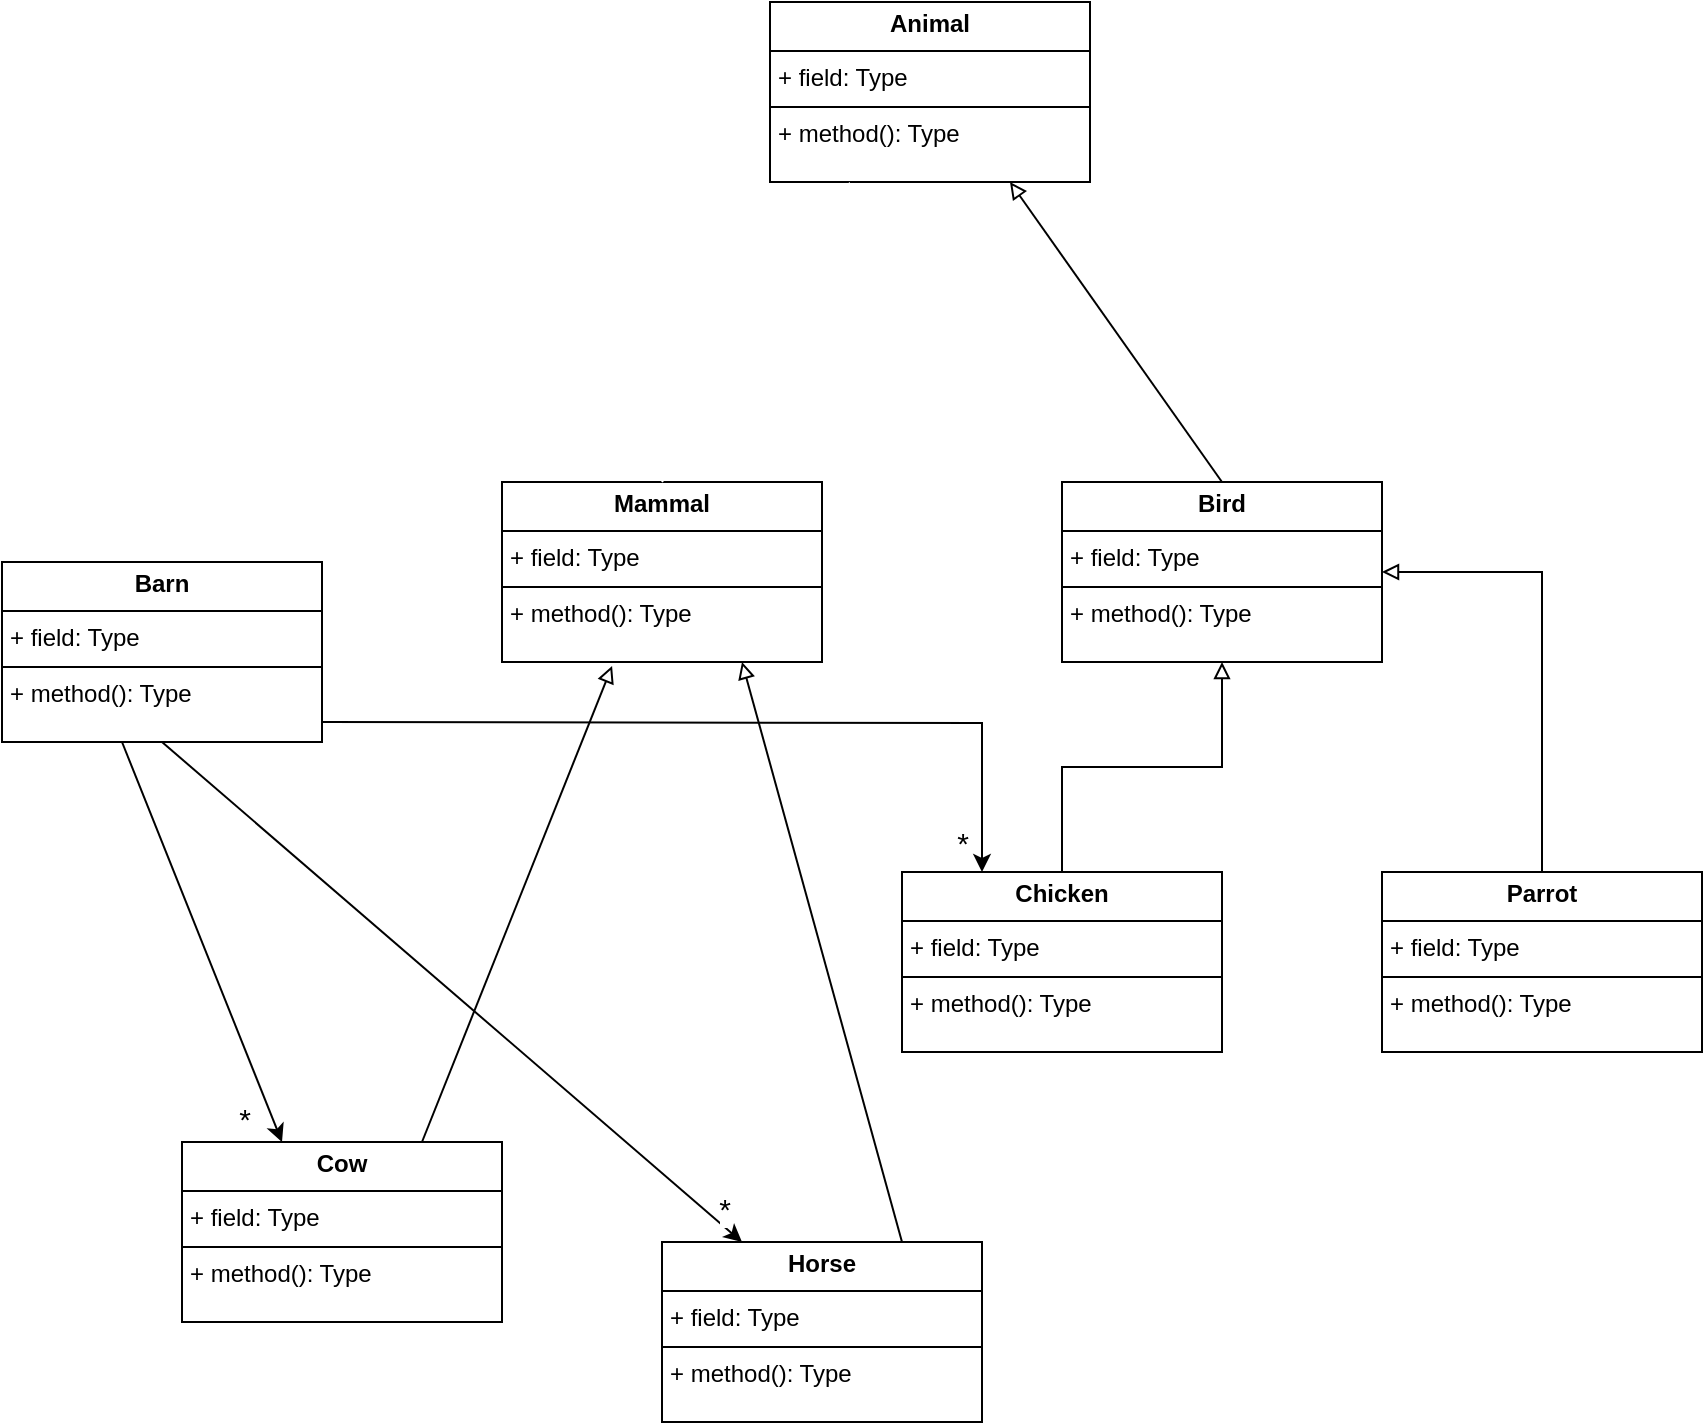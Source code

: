 <mxfile version="24.4.0" type="device">
  <diagram id="C5RBs43oDa-KdzZeNtuy" name="Page-1">
    <mxGraphModel dx="2261" dy="854" grid="1" gridSize="10" guides="1" tooltips="1" connect="1" arrows="1" fold="1" page="1" pageScale="1" pageWidth="827" pageHeight="1169" background="none" math="0" shadow="0">
      <root>
        <mxCell id="WIyWlLk6GJQsqaUBKTNV-0" />
        <mxCell id="WIyWlLk6GJQsqaUBKTNV-1" parent="WIyWlLk6GJQsqaUBKTNV-0" />
        <mxCell id="-tVSRXoZeHNq93JoEa12-0" value="&lt;p style=&quot;margin:0px;margin-top:4px;text-align:center;&quot;&gt;&lt;b&gt;Animal&lt;/b&gt;&lt;/p&gt;&lt;hr size=&quot;1&quot; style=&quot;border-style:solid;&quot;&gt;&lt;p style=&quot;margin:0px;margin-left:4px;&quot;&gt;+ field: Type&lt;/p&gt;&lt;hr size=&quot;1&quot; style=&quot;border-style:solid;&quot;&gt;&lt;p style=&quot;margin:0px;margin-left:4px;&quot;&gt;+ method(): Type&lt;/p&gt;" style="verticalAlign=top;align=left;overflow=fill;html=1;whiteSpace=wrap;" vertex="1" parent="WIyWlLk6GJQsqaUBKTNV-1">
          <mxGeometry x="334" y="80" width="160" height="90" as="geometry" />
        </mxCell>
        <mxCell id="-tVSRXoZeHNq93JoEa12-1" value="&lt;p style=&quot;margin:0px;margin-top:4px;text-align:center;&quot;&gt;&lt;b&gt;Mammal&lt;/b&gt;&lt;/p&gt;&lt;hr size=&quot;1&quot; style=&quot;border-style:solid;&quot;&gt;&lt;p style=&quot;margin:0px;margin-left:4px;&quot;&gt;+ field: Type&lt;/p&gt;&lt;hr size=&quot;1&quot; style=&quot;border-style:solid;&quot;&gt;&lt;p style=&quot;margin:0px;margin-left:4px;&quot;&gt;+ method(): Type&lt;/p&gt;" style="verticalAlign=top;align=left;overflow=fill;html=1;whiteSpace=wrap;" vertex="1" parent="WIyWlLk6GJQsqaUBKTNV-1">
          <mxGeometry x="200" y="320" width="160" height="90" as="geometry" />
        </mxCell>
        <mxCell id="-tVSRXoZeHNq93JoEa12-2" value="" style="endArrow=block;html=1;rounded=0;exitX=0.5;exitY=0;exitDx=0;exitDy=0;entryX=0.25;entryY=1;entryDx=0;entryDy=0;startArrow=none;startFill=0;endFill=0;strokeWidth=1;strokeColor=#FFFFFF;" edge="1" parent="WIyWlLk6GJQsqaUBKTNV-1" source="-tVSRXoZeHNq93JoEa12-1" target="-tVSRXoZeHNq93JoEa12-0">
          <mxGeometry width="50" height="50" relative="1" as="geometry">
            <mxPoint x="390" y="460" as="sourcePoint" />
            <mxPoint x="440" y="410" as="targetPoint" />
          </mxGeometry>
        </mxCell>
        <mxCell id="-tVSRXoZeHNq93JoEa12-3" value="&lt;p style=&quot;margin:0px;margin-top:4px;text-align:center;&quot;&gt;&lt;b&gt;Bird&lt;/b&gt;&lt;/p&gt;&lt;hr size=&quot;1&quot; style=&quot;border-style:solid;&quot;&gt;&lt;p style=&quot;margin:0px;margin-left:4px;&quot;&gt;+ field: Type&lt;/p&gt;&lt;hr size=&quot;1&quot; style=&quot;border-style:solid;&quot;&gt;&lt;p style=&quot;margin:0px;margin-left:4px;&quot;&gt;+ method(): Type&lt;/p&gt;" style="verticalAlign=top;align=left;overflow=fill;html=1;whiteSpace=wrap;" vertex="1" parent="WIyWlLk6GJQsqaUBKTNV-1">
          <mxGeometry x="480" y="320" width="160" height="90" as="geometry" />
        </mxCell>
        <mxCell id="-tVSRXoZeHNq93JoEa12-4" value="" style="endArrow=block;html=1;rounded=0;exitX=0.5;exitY=0;exitDx=0;exitDy=0;entryX=0.75;entryY=1;entryDx=0;entryDy=0;startArrow=none;startFill=0;endFill=0;" edge="1" parent="WIyWlLk6GJQsqaUBKTNV-1" source="-tVSRXoZeHNq93JoEa12-3" target="-tVSRXoZeHNq93JoEa12-0">
          <mxGeometry width="50" height="50" relative="1" as="geometry">
            <mxPoint x="290" y="330" as="sourcePoint" />
            <mxPoint x="424" y="180" as="targetPoint" />
          </mxGeometry>
        </mxCell>
        <mxCell id="-tVSRXoZeHNq93JoEa12-8" value="&lt;p style=&quot;margin:0px;margin-top:4px;text-align:center;&quot;&gt;&lt;b&gt;Cow&lt;/b&gt;&lt;/p&gt;&lt;hr size=&quot;1&quot; style=&quot;border-style:solid;&quot;&gt;&lt;p style=&quot;margin:0px;margin-left:4px;&quot;&gt;+ field: Type&lt;/p&gt;&lt;hr size=&quot;1&quot; style=&quot;border-style:solid;&quot;&gt;&lt;p style=&quot;margin:0px;margin-left:4px;&quot;&gt;+ method(): Type&lt;/p&gt;" style="verticalAlign=top;align=left;overflow=fill;html=1;whiteSpace=wrap;" vertex="1" parent="WIyWlLk6GJQsqaUBKTNV-1">
          <mxGeometry x="40" y="650" width="160" height="90" as="geometry" />
        </mxCell>
        <mxCell id="-tVSRXoZeHNq93JoEa12-9" value="&lt;p style=&quot;margin:0px;margin-top:4px;text-align:center;&quot;&gt;&lt;b&gt;Horse&lt;/b&gt;&lt;/p&gt;&lt;hr size=&quot;1&quot; style=&quot;border-style:solid;&quot;&gt;&lt;p style=&quot;margin:0px;margin-left:4px;&quot;&gt;+ field: Type&lt;/p&gt;&lt;hr size=&quot;1&quot; style=&quot;border-style:solid;&quot;&gt;&lt;p style=&quot;margin:0px;margin-left:4px;&quot;&gt;+ method(): Type&lt;/p&gt;" style="verticalAlign=top;align=left;overflow=fill;html=1;whiteSpace=wrap;" vertex="1" parent="WIyWlLk6GJQsqaUBKTNV-1">
          <mxGeometry x="280" y="700" width="160" height="90" as="geometry" />
        </mxCell>
        <mxCell id="-tVSRXoZeHNq93JoEa12-16" value="" style="edgeStyle=orthogonalEdgeStyle;rounded=0;orthogonalLoop=1;jettySize=auto;html=1;entryX=0.25;entryY=0;entryDx=0;entryDy=0;" edge="1" parent="WIyWlLk6GJQsqaUBKTNV-1" target="-tVSRXoZeHNq93JoEa12-11">
          <mxGeometry relative="1" as="geometry">
            <mxPoint x="110" y="440" as="sourcePoint" />
            <mxPoint x="440" y="550" as="targetPoint" />
          </mxGeometry>
        </mxCell>
        <mxCell id="-tVSRXoZeHNq93JoEa12-20" value="*" style="edgeLabel;html=1;align=center;verticalAlign=middle;resizable=0;points=[];fontSize=15;" vertex="1" connectable="0" parent="-tVSRXoZeHNq93JoEa12-16">
          <mxGeometry x="0.842" y="-2" relative="1" as="geometry">
            <mxPoint x="-8" y="17" as="offset" />
          </mxGeometry>
        </mxCell>
        <mxCell id="-tVSRXoZeHNq93JoEa12-10" value="&lt;p style=&quot;margin:0px;margin-top:4px;text-align:center;&quot;&gt;&lt;b&gt;Barn&lt;/b&gt;&lt;/p&gt;&lt;hr size=&quot;1&quot; style=&quot;border-style:solid;&quot;&gt;&lt;p style=&quot;margin:0px;margin-left:4px;&quot;&gt;+ field: Type&lt;/p&gt;&lt;hr size=&quot;1&quot; style=&quot;border-style:solid;&quot;&gt;&lt;p style=&quot;margin:0px;margin-left:4px;&quot;&gt;+ method(): Type&lt;/p&gt;" style="verticalAlign=top;align=left;overflow=fill;html=1;whiteSpace=wrap;" vertex="1" parent="WIyWlLk6GJQsqaUBKTNV-1">
          <mxGeometry x="-50" y="360" width="160" height="90" as="geometry" />
        </mxCell>
        <mxCell id="-tVSRXoZeHNq93JoEa12-19" value="" style="edgeStyle=orthogonalEdgeStyle;rounded=0;orthogonalLoop=1;jettySize=auto;html=1;endArrow=block;endFill=0;" edge="1" parent="WIyWlLk6GJQsqaUBKTNV-1" source="-tVSRXoZeHNq93JoEa12-11" target="-tVSRXoZeHNq93JoEa12-3">
          <mxGeometry relative="1" as="geometry" />
        </mxCell>
        <mxCell id="-tVSRXoZeHNq93JoEa12-11" value="&lt;p style=&quot;margin:0px;margin-top:4px;text-align:center;&quot;&gt;&lt;b&gt;Chicken&lt;/b&gt;&lt;/p&gt;&lt;hr size=&quot;1&quot; style=&quot;border-style:solid;&quot;&gt;&lt;p style=&quot;margin:0px;margin-left:4px;&quot;&gt;+ field: Type&lt;/p&gt;&lt;hr size=&quot;1&quot; style=&quot;border-style:solid;&quot;&gt;&lt;p style=&quot;margin:0px;margin-left:4px;&quot;&gt;+ method(): Type&lt;/p&gt;" style="verticalAlign=top;align=left;overflow=fill;html=1;whiteSpace=wrap;" vertex="1" parent="WIyWlLk6GJQsqaUBKTNV-1">
          <mxGeometry x="400" y="515" width="160" height="90" as="geometry" />
        </mxCell>
        <mxCell id="-tVSRXoZeHNq93JoEa12-18" value="" style="edgeStyle=orthogonalEdgeStyle;rounded=0;orthogonalLoop=1;jettySize=auto;html=1;entryX=1;entryY=0.5;entryDx=0;entryDy=0;endArrow=block;endFill=0;" edge="1" parent="WIyWlLk6GJQsqaUBKTNV-1" source="-tVSRXoZeHNq93JoEa12-12" target="-tVSRXoZeHNq93JoEa12-3">
          <mxGeometry relative="1" as="geometry">
            <mxPoint x="720" y="420" as="targetPoint" />
          </mxGeometry>
        </mxCell>
        <mxCell id="-tVSRXoZeHNq93JoEa12-12" value="&lt;p style=&quot;margin:0px;margin-top:4px;text-align:center;&quot;&gt;&lt;b&gt;Parrot&lt;/b&gt;&lt;/p&gt;&lt;hr size=&quot;1&quot; style=&quot;border-style:solid;&quot;&gt;&lt;p style=&quot;margin:0px;margin-left:4px;&quot;&gt;+ field: Type&lt;/p&gt;&lt;hr size=&quot;1&quot; style=&quot;border-style:solid;&quot;&gt;&lt;p style=&quot;margin:0px;margin-left:4px;&quot;&gt;+ method(): Type&lt;/p&gt;" style="verticalAlign=top;align=left;overflow=fill;html=1;whiteSpace=wrap;" vertex="1" parent="WIyWlLk6GJQsqaUBKTNV-1">
          <mxGeometry x="640" y="515" width="160" height="90" as="geometry" />
        </mxCell>
        <mxCell id="-tVSRXoZeHNq93JoEa12-13" value="" style="endArrow=classic;html=1;rounded=0;exitX=0.5;exitY=1;exitDx=0;exitDy=0;entryX=0.25;entryY=0;entryDx=0;entryDy=0;startArrow=none;startFill=0;" edge="1" parent="WIyWlLk6GJQsqaUBKTNV-1" source="-tVSRXoZeHNq93JoEa12-10" target="-tVSRXoZeHNq93JoEa12-9">
          <mxGeometry width="50" height="50" relative="1" as="geometry">
            <mxPoint x="156" y="560" as="sourcePoint" />
            <mxPoint x="250" y="410" as="targetPoint" />
          </mxGeometry>
        </mxCell>
        <mxCell id="-tVSRXoZeHNq93JoEa12-14" value="" style="endArrow=block;html=1;rounded=0;exitX=0.75;exitY=0;exitDx=0;exitDy=0;entryX=0.75;entryY=1;entryDx=0;entryDy=0;startArrow=none;startFill=0;endFill=0;" edge="1" parent="WIyWlLk6GJQsqaUBKTNV-1" source="-tVSRXoZeHNq93JoEa12-9" target="-tVSRXoZeHNq93JoEa12-1">
          <mxGeometry width="50" height="50" relative="1" as="geometry">
            <mxPoint x="180" y="480" as="sourcePoint" />
            <mxPoint x="260" y="420" as="targetPoint" />
          </mxGeometry>
        </mxCell>
        <mxCell id="-tVSRXoZeHNq93JoEa12-15" value="" style="endArrow=block;html=1;rounded=0;exitX=0.75;exitY=0;exitDx=0;exitDy=0;entryX=0.344;entryY=1.022;entryDx=0;entryDy=0;startArrow=none;startFill=0;entryPerimeter=0;endFill=0;" edge="1" parent="WIyWlLk6GJQsqaUBKTNV-1" source="-tVSRXoZeHNq93JoEa12-8" target="-tVSRXoZeHNq93JoEa12-1">
          <mxGeometry width="50" height="50" relative="1" as="geometry">
            <mxPoint x="370" y="710" as="sourcePoint" />
            <mxPoint x="330" y="420" as="targetPoint" />
          </mxGeometry>
        </mxCell>
        <mxCell id="-tVSRXoZeHNq93JoEa12-23" value="*" style="edgeLabel;html=1;align=center;verticalAlign=middle;resizable=0;points=[];fontSize=15;" vertex="1" connectable="0" parent="WIyWlLk6GJQsqaUBKTNV-1">
          <mxGeometry x="400" y="650.0" as="geometry">
            <mxPoint x="-89" y="33" as="offset" />
          </mxGeometry>
        </mxCell>
        <mxCell id="-tVSRXoZeHNq93JoEa12-24" value="*" style="edgeLabel;html=1;align=center;verticalAlign=middle;resizable=0;points=[];fontSize=15;" vertex="1" connectable="0" parent="WIyWlLk6GJQsqaUBKTNV-1">
          <mxGeometry x="160" y="605.0" as="geometry">
            <mxPoint x="-89" y="33" as="offset" />
          </mxGeometry>
        </mxCell>
        <mxCell id="-tVSRXoZeHNq93JoEa12-25" value="" style="endArrow=classic;html=1;rounded=0;exitX=0.5;exitY=1;exitDx=0;exitDy=0;entryX=0.25;entryY=0;entryDx=0;entryDy=0;startArrow=none;startFill=0;" edge="1" parent="WIyWlLk6GJQsqaUBKTNV-1">
          <mxGeometry width="50" height="50" relative="1" as="geometry">
            <mxPoint x="10" y="450" as="sourcePoint" />
            <mxPoint x="90" y="650" as="targetPoint" />
          </mxGeometry>
        </mxCell>
      </root>
    </mxGraphModel>
  </diagram>
</mxfile>
